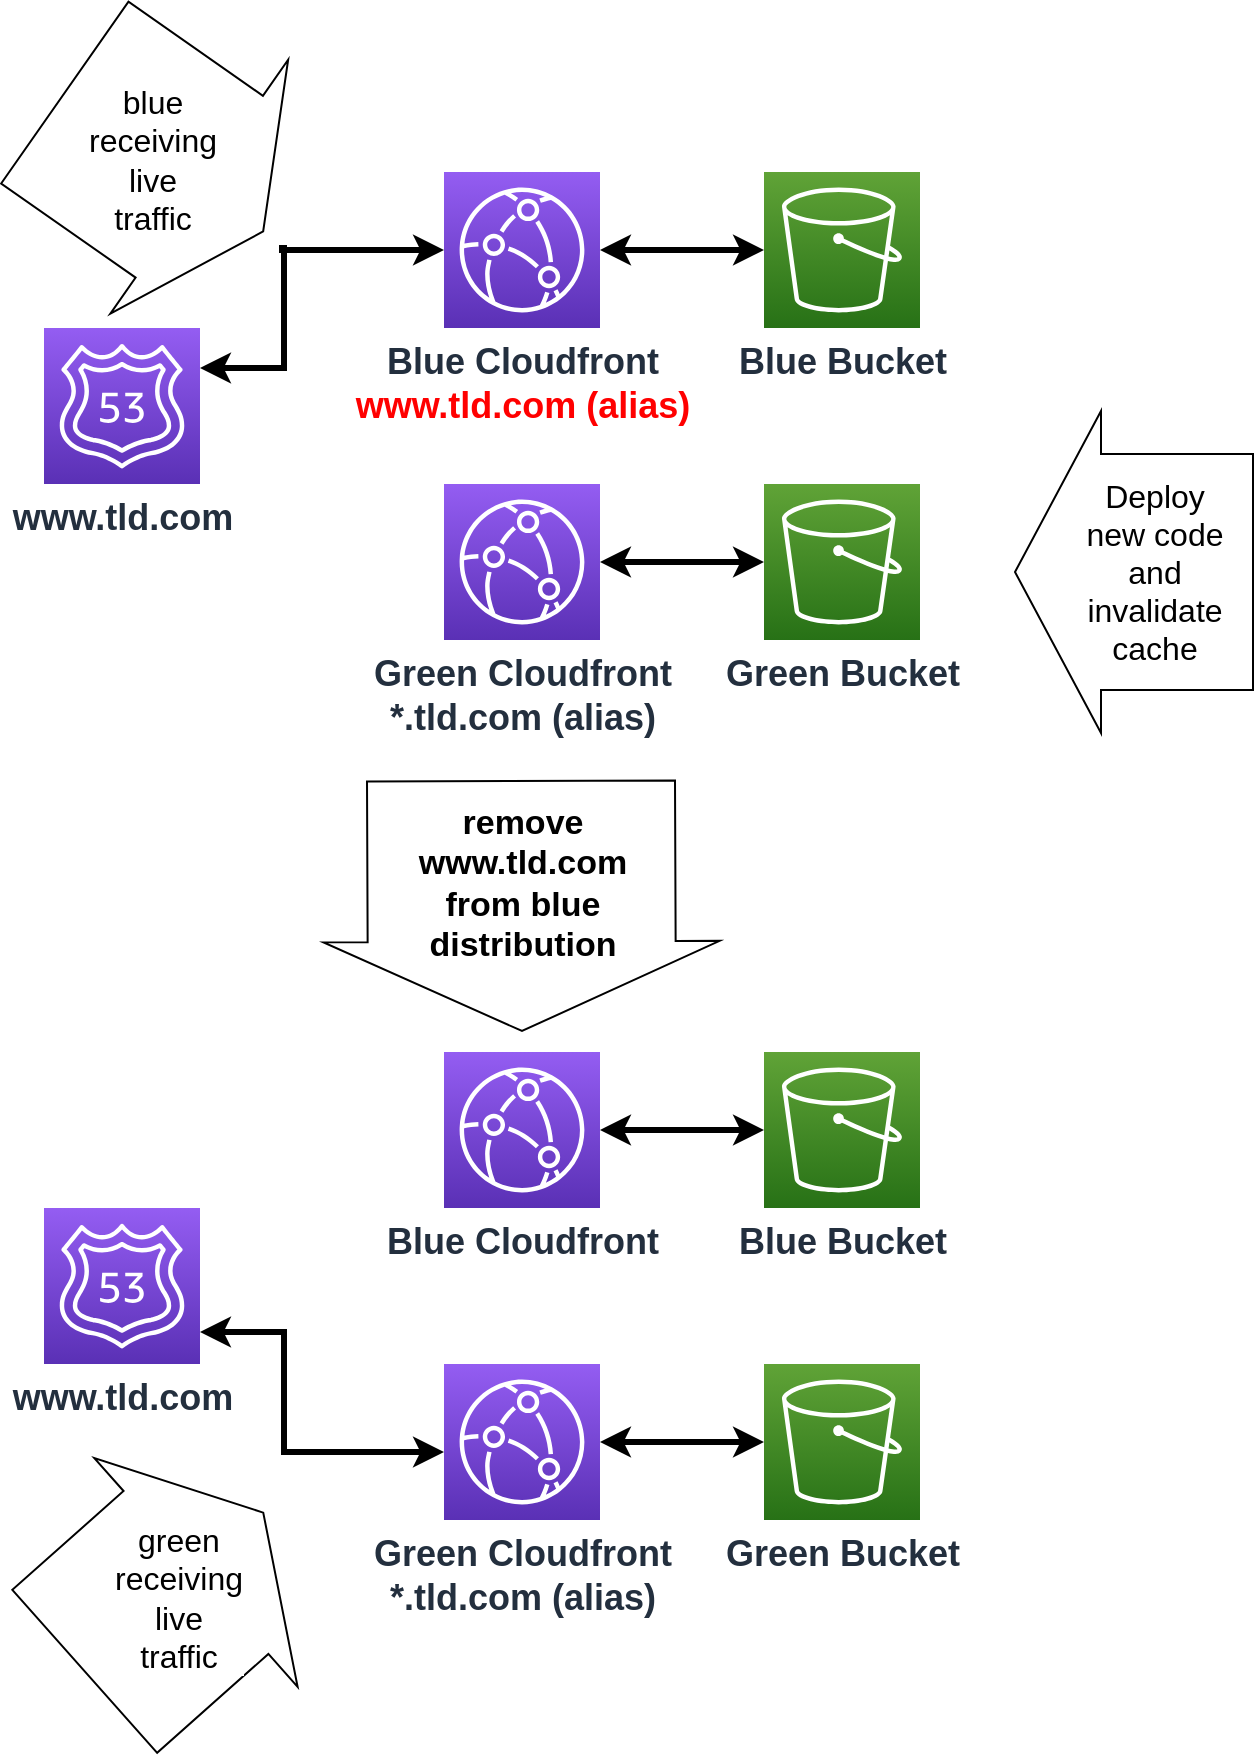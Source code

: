 <mxfile version="17.4.6" type="device"><diagram id="Ht1M8jgEwFfnCIfOTk4-" name="Page-1"><mxGraphModel dx="1293" dy="1796" grid="1" gridSize="10" guides="1" tooltips="1" connect="1" arrows="1" fold="1" page="1" pageScale="1" pageWidth="1169" pageHeight="827" math="0" shadow="0"><root><mxCell id="0"/><mxCell id="1" parent="0"/><mxCell id="UEzPUAAOIrF-is8g5C7q-116" value="&lt;b&gt;&lt;font style=&quot;font-size: 18px&quot;&gt;Blue Bucket&lt;/font&gt;&lt;/b&gt;" style="outlineConnect=0;fontColor=#232F3E;gradientColor=#60A337;gradientDirection=north;fillColor=#277116;strokeColor=#ffffff;dashed=0;verticalLabelPosition=bottom;verticalAlign=top;align=center;html=1;fontSize=12;fontStyle=0;aspect=fixed;shape=mxgraph.aws4.resourceIcon;resIcon=mxgraph.aws4.s3;labelBackgroundColor=#ffffff;" parent="1" vertex="1"><mxGeometry x="400.0" y="40" width="78" height="78" as="geometry"/></mxCell><mxCell id="dpMaoVQUlluwgN0wtRfU-7" style="edgeStyle=orthogonalEdgeStyle;rounded=0;orthogonalLoop=1;jettySize=auto;html=1;startArrow=classic;startFill=1;strokeWidth=3;" parent="1" source="dpMaoVQUlluwgN0wtRfU-1" target="UEzPUAAOIrF-is8g5C7q-116" edge="1"><mxGeometry relative="1" as="geometry"/></mxCell><mxCell id="dpMaoVQUlluwgN0wtRfU-1" value="Blue Cloudfront&lt;br&gt;&lt;font color=&quot;#ff0000&quot;&gt;www.tld.com (alias)&lt;/font&gt;" style="sketch=0;points=[[0,0,0],[0.25,0,0],[0.5,0,0],[0.75,0,0],[1,0,0],[0,1,0],[0.25,1,0],[0.5,1,0],[0.75,1,0],[1,1,0],[0,0.25,0],[0,0.5,0],[0,0.75,0],[1,0.25,0],[1,0.5,0],[1,0.75,0]];outlineConnect=0;fontColor=#232F3E;gradientColor=#945DF2;gradientDirection=north;fillColor=#5A30B5;strokeColor=#ffffff;dashed=0;verticalLabelPosition=bottom;verticalAlign=top;align=center;html=1;fontSize=18;fontStyle=1;aspect=fixed;shape=mxgraph.aws4.resourceIcon;resIcon=mxgraph.aws4.cloudfront;" parent="1" vertex="1"><mxGeometry x="240" y="40" width="78" height="78" as="geometry"/></mxCell><mxCell id="dpMaoVQUlluwgN0wtRfU-8" style="edgeStyle=orthogonalEdgeStyle;rounded=0;orthogonalLoop=1;jettySize=auto;html=1;entryX=0;entryY=0.5;entryDx=0;entryDy=0;entryPerimeter=0;startArrow=classic;startFill=1;strokeWidth=3;" parent="1" source="dpMaoVQUlluwgN0wtRfU-2" target="dpMaoVQUlluwgN0wtRfU-1" edge="1"><mxGeometry relative="1" as="geometry"><Array as="points"><mxPoint x="160" y="138"/><mxPoint x="160" y="78"/><mxPoint x="159" y="78"/><mxPoint x="159" y="79"/></Array></mxGeometry></mxCell><mxCell id="dpMaoVQUlluwgN0wtRfU-2" value="www.tld.com" style="sketch=0;points=[[0,0,0],[0.25,0,0],[0.5,0,0],[0.75,0,0],[1,0,0],[0,1,0],[0.25,1,0],[0.5,1,0],[0.75,1,0],[1,1,0],[0,0.25,0],[0,0.5,0],[0,0.75,0],[1,0.25,0],[1,0.5,0],[1,0.75,0]];outlineConnect=0;fontColor=#232F3E;gradientColor=#945DF2;gradientDirection=north;fillColor=#5A30B5;strokeColor=#ffffff;dashed=0;verticalLabelPosition=bottom;verticalAlign=top;align=center;html=1;fontSize=18;fontStyle=1;aspect=fixed;shape=mxgraph.aws4.resourceIcon;resIcon=mxgraph.aws4.route_53;" parent="1" vertex="1"><mxGeometry x="40" y="118" width="78" height="78" as="geometry"/></mxCell><mxCell id="dpMaoVQUlluwgN0wtRfU-3" value="Green Bucket" style="outlineConnect=0;fontColor=#232F3E;gradientColor=#60A337;gradientDirection=north;fillColor=#277116;strokeColor=#ffffff;dashed=0;verticalLabelPosition=bottom;verticalAlign=top;align=center;html=1;fontSize=18;fontStyle=1;aspect=fixed;shape=mxgraph.aws4.resourceIcon;resIcon=mxgraph.aws4.s3;labelBackgroundColor=#ffffff;" parent="1" vertex="1"><mxGeometry x="400.0" y="196" width="78" height="78" as="geometry"/></mxCell><mxCell id="dpMaoVQUlluwgN0wtRfU-6" style="edgeStyle=orthogonalEdgeStyle;rounded=0;orthogonalLoop=1;jettySize=auto;html=1;startArrow=classic;startFill=1;strokeWidth=3;" parent="1" source="dpMaoVQUlluwgN0wtRfU-4" target="dpMaoVQUlluwgN0wtRfU-3" edge="1"><mxGeometry relative="1" as="geometry"/></mxCell><mxCell id="dpMaoVQUlluwgN0wtRfU-4" value="Green Cloudfront&lt;br&gt;*.tld.com (alias)" style="sketch=0;points=[[0,0,0],[0.25,0,0],[0.5,0,0],[0.75,0,0],[1,0,0],[0,1,0],[0.25,1,0],[0.5,1,0],[0.75,1,0],[1,1,0],[0,0.25,0],[0,0.5,0],[0,0.75,0],[1,0.25,0],[1,0.5,0],[1,0.75,0]];outlineConnect=0;fontColor=#232F3E;gradientColor=#945DF2;gradientDirection=north;fillColor=#5A30B5;strokeColor=#ffffff;dashed=0;verticalLabelPosition=bottom;verticalAlign=top;align=center;html=1;fontSize=18;fontStyle=1;aspect=fixed;shape=mxgraph.aws4.resourceIcon;resIcon=mxgraph.aws4.cloudfront;" parent="1" vertex="1"><mxGeometry x="240" y="196" width="78" height="78" as="geometry"/></mxCell><mxCell id="4G7bcaAjuiA-RKz7N3Ol-2" value="" style="shape=flexArrow;endArrow=classic;html=1;rounded=0;width=118;endSize=14;endWidth=42;" edge="1" parent="1"><mxGeometry width="50" height="50" relative="1" as="geometry"><mxPoint x="645" y="240" as="sourcePoint"/><mxPoint x="525" y="240" as="targetPoint"/></mxGeometry></mxCell><mxCell id="4G7bcaAjuiA-RKz7N3Ol-3" value="&lt;font style=&quot;font-size: 16px&quot;&gt;Deploy &lt;br&gt;new code&lt;br&gt;and &lt;br&gt;invalidate&lt;br&gt;cache&lt;/font&gt;" style="edgeLabel;html=1;align=center;verticalAlign=middle;resizable=0;points=[];" vertex="1" connectable="0" parent="4G7bcaAjuiA-RKz7N3Ol-2"><mxGeometry x="-0.383" y="-10" relative="1" as="geometry"><mxPoint x="-13" y="10" as="offset"/></mxGeometry></mxCell><mxCell id="4G7bcaAjuiA-RKz7N3Ol-4" value="" style="shape=flexArrow;endArrow=classic;html=1;rounded=0;fontSize=16;width=111;endSize=12.67;endWidth=43;" edge="1" parent="1"><mxGeometry width="50" height="50" relative="1" as="geometry"><mxPoint x="50" as="sourcePoint"/><mxPoint x="150" y="70" as="targetPoint"/></mxGeometry></mxCell><mxCell id="4G7bcaAjuiA-RKz7N3Ol-5" value="blue&lt;br&gt;receiving&lt;br&gt;live&lt;br&gt;traffic" style="edgeLabel;html=1;align=center;verticalAlign=middle;resizable=0;points=[];fontSize=16;" vertex="1" connectable="0" parent="4G7bcaAjuiA-RKz7N3Ol-4"><mxGeometry x="-0.314" y="5" relative="1" as="geometry"><mxPoint x="6" y="14" as="offset"/></mxGeometry></mxCell><mxCell id="4G7bcaAjuiA-RKz7N3Ol-6" value="&lt;b&gt;&lt;font style=&quot;font-size: 18px&quot;&gt;Blue Bucket&lt;/font&gt;&lt;/b&gt;" style="outlineConnect=0;fontColor=#232F3E;gradientColor=#60A337;gradientDirection=north;fillColor=#277116;strokeColor=#ffffff;dashed=0;verticalLabelPosition=bottom;verticalAlign=top;align=center;html=1;fontSize=12;fontStyle=0;aspect=fixed;shape=mxgraph.aws4.resourceIcon;resIcon=mxgraph.aws4.s3;labelBackgroundColor=#ffffff;" vertex="1" parent="1"><mxGeometry x="400.0" y="480" width="78" height="78" as="geometry"/></mxCell><mxCell id="4G7bcaAjuiA-RKz7N3Ol-7" style="edgeStyle=orthogonalEdgeStyle;rounded=0;orthogonalLoop=1;jettySize=auto;html=1;startArrow=classic;startFill=1;strokeWidth=3;" edge="1" parent="1" source="4G7bcaAjuiA-RKz7N3Ol-8" target="4G7bcaAjuiA-RKz7N3Ol-6"><mxGeometry relative="1" as="geometry"/></mxCell><mxCell id="4G7bcaAjuiA-RKz7N3Ol-8" value="Blue Cloudfront" style="sketch=0;points=[[0,0,0],[0.25,0,0],[0.5,0,0],[0.75,0,0],[1,0,0],[0,1,0],[0.25,1,0],[0.5,1,0],[0.75,1,0],[1,1,0],[0,0.25,0],[0,0.5,0],[0,0.75,0],[1,0.25,0],[1,0.5,0],[1,0.75,0]];outlineConnect=0;fontColor=#232F3E;gradientColor=#945DF2;gradientDirection=north;fillColor=#5A30B5;strokeColor=#ffffff;dashed=0;verticalLabelPosition=bottom;verticalAlign=top;align=center;html=1;fontSize=18;fontStyle=1;aspect=fixed;shape=mxgraph.aws4.resourceIcon;resIcon=mxgraph.aws4.cloudfront;" vertex="1" parent="1"><mxGeometry x="240" y="480" width="78" height="78" as="geometry"/></mxCell><mxCell id="4G7bcaAjuiA-RKz7N3Ol-9" style="edgeStyle=orthogonalEdgeStyle;rounded=0;orthogonalLoop=1;jettySize=auto;html=1;startArrow=classic;startFill=1;strokeWidth=3;" edge="1" parent="1" source="4G7bcaAjuiA-RKz7N3Ol-10" target="4G7bcaAjuiA-RKz7N3Ol-13"><mxGeometry relative="1" as="geometry"><Array as="points"><mxPoint x="160" y="620"/><mxPoint x="160" y="680"/></Array></mxGeometry></mxCell><mxCell id="4G7bcaAjuiA-RKz7N3Ol-10" value="www.tld.com" style="sketch=0;points=[[0,0,0],[0.25,0,0],[0.5,0,0],[0.75,0,0],[1,0,0],[0,1,0],[0.25,1,0],[0.5,1,0],[0.75,1,0],[1,1,0],[0,0.25,0],[0,0.5,0],[0,0.75,0],[1,0.25,0],[1,0.5,0],[1,0.75,0]];outlineConnect=0;fontColor=#232F3E;gradientColor=#945DF2;gradientDirection=north;fillColor=#5A30B5;strokeColor=#ffffff;dashed=0;verticalLabelPosition=bottom;verticalAlign=top;align=center;html=1;fontSize=18;fontStyle=1;aspect=fixed;shape=mxgraph.aws4.resourceIcon;resIcon=mxgraph.aws4.route_53;" vertex="1" parent="1"><mxGeometry x="40" y="558" width="78" height="78" as="geometry"/></mxCell><mxCell id="4G7bcaAjuiA-RKz7N3Ol-11" value="Green Bucket" style="outlineConnect=0;fontColor=#232F3E;gradientColor=#60A337;gradientDirection=north;fillColor=#277116;strokeColor=#ffffff;dashed=0;verticalLabelPosition=bottom;verticalAlign=top;align=center;html=1;fontSize=18;fontStyle=1;aspect=fixed;shape=mxgraph.aws4.resourceIcon;resIcon=mxgraph.aws4.s3;labelBackgroundColor=#ffffff;" vertex="1" parent="1"><mxGeometry x="400.0" y="636" width="78" height="78" as="geometry"/></mxCell><mxCell id="4G7bcaAjuiA-RKz7N3Ol-12" style="edgeStyle=orthogonalEdgeStyle;rounded=0;orthogonalLoop=1;jettySize=auto;html=1;startArrow=classic;startFill=1;strokeWidth=3;" edge="1" parent="1" source="4G7bcaAjuiA-RKz7N3Ol-13" target="4G7bcaAjuiA-RKz7N3Ol-11"><mxGeometry relative="1" as="geometry"/></mxCell><mxCell id="4G7bcaAjuiA-RKz7N3Ol-13" value="Green Cloudfront&lt;br&gt;*.tld.com (alias)" style="sketch=0;points=[[0,0,0],[0.25,0,0],[0.5,0,0],[0.75,0,0],[1,0,0],[0,1,0],[0.25,1,0],[0.5,1,0],[0.75,1,0],[1,1,0],[0,0.25,0],[0,0.5,0],[0,0.75,0],[1,0.25,0],[1,0.5,0],[1,0.75,0]];outlineConnect=0;fontColor=#232F3E;gradientColor=#945DF2;gradientDirection=north;fillColor=#5A30B5;strokeColor=#ffffff;dashed=0;verticalLabelPosition=bottom;verticalAlign=top;align=center;html=1;fontSize=18;fontStyle=1;aspect=fixed;shape=mxgraph.aws4.resourceIcon;resIcon=mxgraph.aws4.cloudfront;" vertex="1" parent="1"><mxGeometry x="240" y="636" width="78" height="78" as="geometry"/></mxCell><mxCell id="4G7bcaAjuiA-RKz7N3Ol-16" value="" style="shape=flexArrow;endArrow=classic;html=1;rounded=0;fontSize=16;width=109;endSize=14.67;endWidth=43;" edge="1" parent="1"><mxGeometry width="50" height="50" relative="1" as="geometry"><mxPoint x="60" y="790" as="sourcePoint"/><mxPoint x="150" y="710" as="targetPoint"/></mxGeometry></mxCell><mxCell id="4G7bcaAjuiA-RKz7N3Ol-17" value="green&lt;br&gt;receiving&lt;br&gt;live&lt;br&gt;traffic" style="edgeLabel;html=1;align=center;verticalAlign=middle;resizable=0;points=[];fontSize=16;" vertex="1" connectable="0" parent="4G7bcaAjuiA-RKz7N3Ol-16"><mxGeometry x="-0.314" y="5" relative="1" as="geometry"><mxPoint x="19" y="-6" as="offset"/></mxGeometry></mxCell><mxCell id="4G7bcaAjuiA-RKz7N3Ol-18" value="" style="shape=flexArrow;endArrow=classic;html=1;rounded=0;fontSize=16;width=154;endSize=14.57;endWidth=43;" edge="1" parent="1"><mxGeometry width="50" height="50" relative="1" as="geometry"><mxPoint x="278.5" y="344" as="sourcePoint"/><mxPoint x="279" y="470" as="targetPoint"/></mxGeometry></mxCell><mxCell id="4G7bcaAjuiA-RKz7N3Ol-19" value="&lt;font style=&quot;font-size: 17px&quot;&gt;&lt;b&gt;remove &lt;br&gt;www.tld.com&lt;br&gt;from blue&lt;br&gt;distribution&lt;/b&gt;&lt;/font&gt;" style="edgeLabel;html=1;align=center;verticalAlign=middle;resizable=0;points=[];fontSize=16;" vertex="1" connectable="0" parent="4G7bcaAjuiA-RKz7N3Ol-18"><mxGeometry x="-0.314" y="5" relative="1" as="geometry"><mxPoint x="-5" y="9" as="offset"/></mxGeometry></mxCell></root></mxGraphModel></diagram></mxfile>
